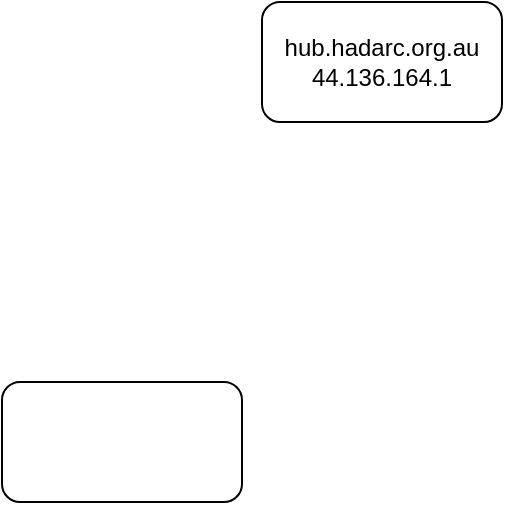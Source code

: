 <mxfile version="28.0.6">
  <diagram name="Page-1" id="GFsILw2tMkif_RB6F7j5">
    <mxGraphModel dx="1304" dy="774" grid="1" gridSize="10" guides="1" tooltips="1" connect="1" arrows="1" fold="1" page="1" pageScale="1" pageWidth="827" pageHeight="1169" math="0" shadow="0">
      <root>
        <mxCell id="0" />
        <mxCell id="1" parent="0" />
        <mxCell id="oz23FSDln0_gIlWVmay0-1" value="hub.hadarc.org.au&lt;div&gt;44.136.164.1&lt;/div&gt;" style="rounded=1;whiteSpace=wrap;html=1;" vertex="1" parent="1">
          <mxGeometry x="310" y="170" width="120" height="60" as="geometry" />
        </mxCell>
        <mxCell id="oz23FSDln0_gIlWVmay0-2" value="" style="rounded=1;whiteSpace=wrap;html=1;" vertex="1" parent="1">
          <mxGeometry x="180" y="360" width="120" height="60" as="geometry" />
        </mxCell>
      </root>
    </mxGraphModel>
  </diagram>
</mxfile>
